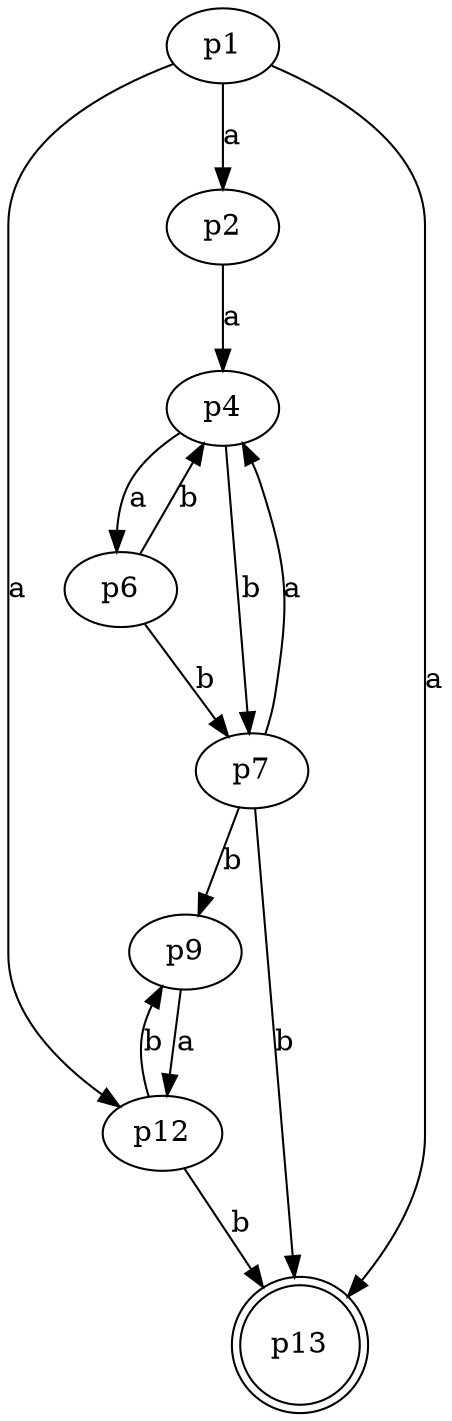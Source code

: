 digraph G 
{
    n1 [label = p1]
    n2 [label = p2]
    n4 [label = p4]
    n6 [label = p6]
    n7 [label = p7]
    n9 [label = p9]
    n12 [label = p12]
    n13[label = p13, shape = doublecircle]


    n1 -> n2 [label = "a"]
    n1 -> n12 [label = "a"]
    n1 -> n13 [label = "a"]
    
    n2 -> n4 [label = "a"]
    
    n4 -> n6 [label = "a"]
    n4 -> n7 [label = "b"]
    
    n6 -> n4 [label = "b"]
    n6 -> n7 [label = "b"]
    
    n7 -> n4 [label = "a"]
    n7 -> n9 [label = "b"]
    n7 -> n13 [label = "b"]
    
    n9 -> n12 [label = "a"]
    
    n12 -> n13 [label = "b"]
    n12 -> n9 [label = "b"]
}
